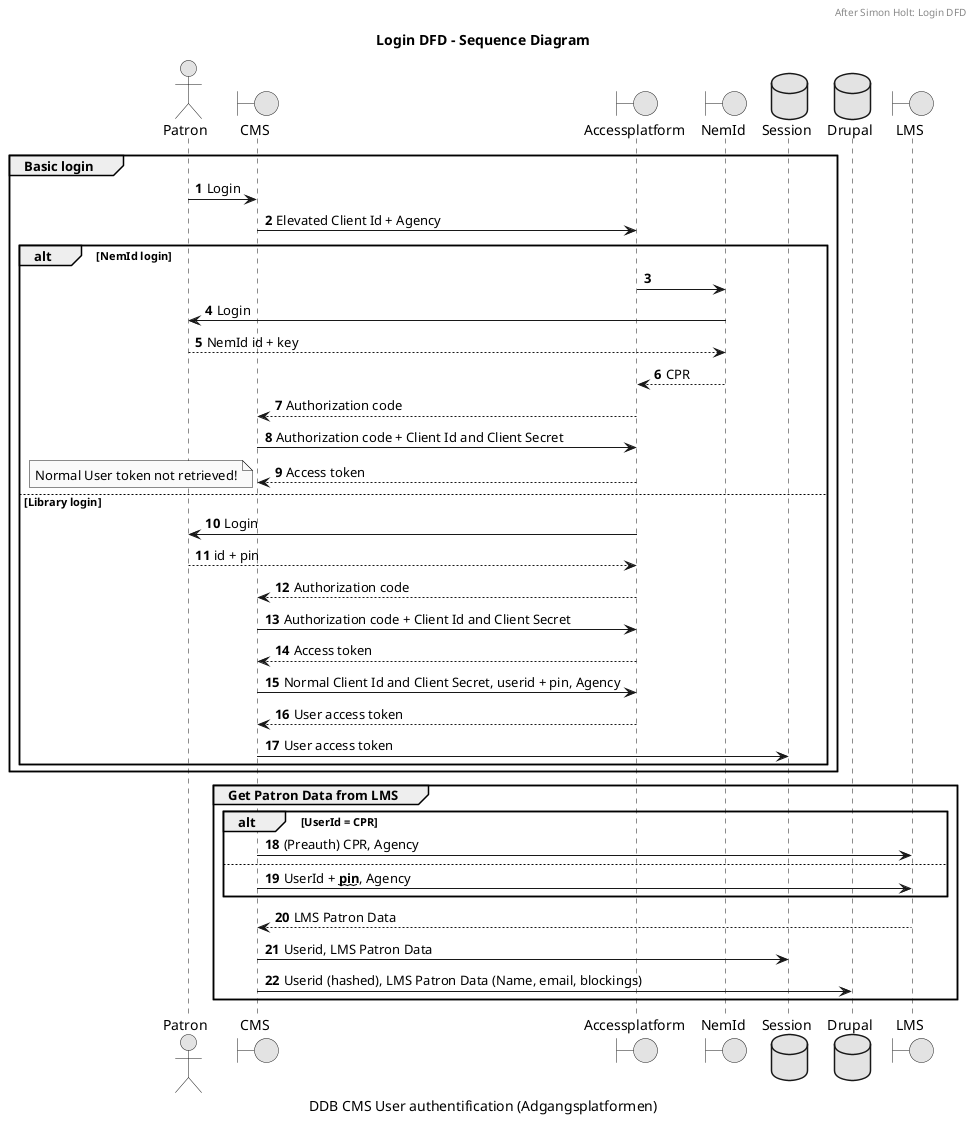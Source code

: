 @startuml
title Login DFD - Sequence Diagram
header After Simon Holt: Login DFD
caption DDB CMS User authentification (Adgangsplatformen)

' Skinparams '
skinparam monochrome true
autonumber

actor "Patron" as USER
boundary CMS
boundary Accessplatform as AP
boundary NemId as NEMID
'control "Shopping Cart" as SC
database "Session" as SESSION
database "Drupal" as DRUPAL
boundary LMS
'"Library\nManagemt\nSystem" as LMS


group Basic login

    USER -> CMS: Login
    CMS -> AP: Elevated Client Id + Agency
    
    alt NemId login
        AP -> NEMID:
        NEMID -> USER: Login
        NEMID <-- USER: NemId id + key
        AP <-- NEMID: CPR
        CMS <-- AP: Authorization code
        CMS -> AP:  Authorization code + Client Id and Client Secret
        CMS <-- AP: Access token
        note left 
            Normal User token not retrieved!
        end note
    else Library login
        AP -> USER: Login
        AP  <-- USER: id + pin
        CMS <-- AP: Authorization code
        CMS -> AP:  Authorization code + Client Id and Client Secret
        CMS <-- AP: Access token
        CMS -> AP:  Normal Client Id and Client Secret, userid + pin, Agency
        CMS <-- AP: User access token
        CMS -> SESSION: User access token
    
    end
end

group Get Patron Data from LMS
    alt UserId = CPR
        CMS -> LMS: (Preauth) CPR, Agency
    else
        CMS -> LMS: UserId + **~~pin~~**, Agency
    end
    CMS <-- LMS: LMS Patron Data
    CMS -> SESSION: Userid, LMS Patron Data
    CMS -> DRUPAL: Userid (hashed), LMS Patron Data (Name, email, blockings)
end

@enduml
